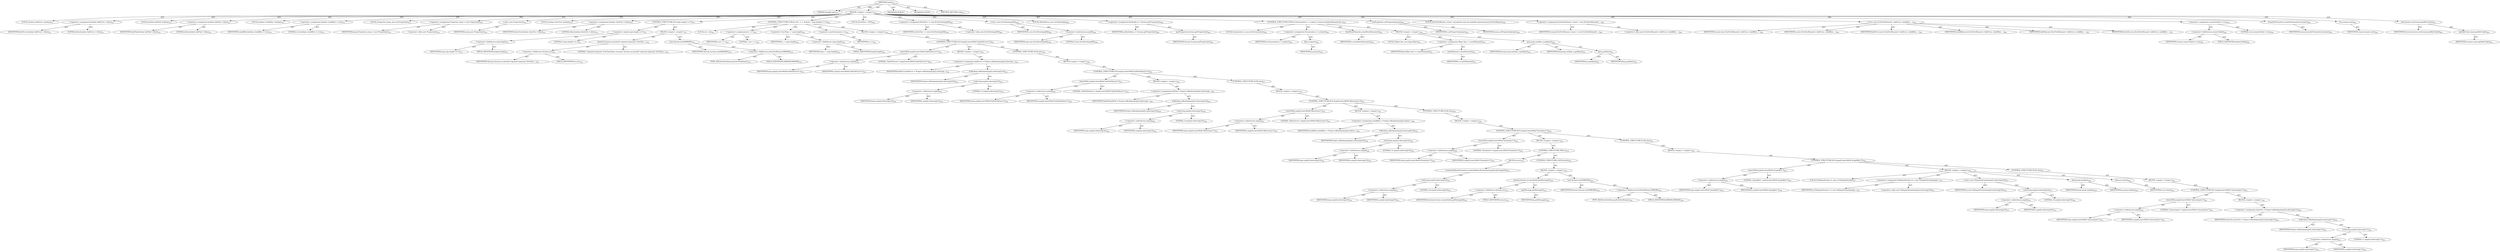 digraph "main" {  
"111669149717" [label = <(METHOD,main)<SUB>510</SUB>> ]
"115964117052" [label = <(PARAM,String[] args)<SUB>510</SUB>> ]
"25769803837" [label = <(BLOCK,&lt;empty&gt;,&lt;empty&gt;)<SUB>510</SUB>> ]
"94489280531" [label = <(LOCAL,boolean haltError: boolean)<SUB>511</SUB>> ]
"30064771337" [label = <(&lt;operator&gt;.assignment,boolean haltError = false)<SUB>511</SUB>> ]
"68719476945" [label = <(IDENTIFIER,haltError,boolean haltError = false)<SUB>511</SUB>> ]
"90194313261" [label = <(LITERAL,false,boolean haltError = false)<SUB>511</SUB>> ]
"94489280532" [label = <(LOCAL,boolean haltFail: boolean)<SUB>512</SUB>> ]
"30064771338" [label = <(&lt;operator&gt;.assignment,boolean haltFail = false)<SUB>512</SUB>> ]
"68719476946" [label = <(IDENTIFIER,haltFail,boolean haltFail = false)<SUB>512</SUB>> ]
"90194313262" [label = <(LITERAL,false,boolean haltFail = false)<SUB>512</SUB>> ]
"94489280533" [label = <(LOCAL,boolean stackfilter: boolean)<SUB>513</SUB>> ]
"30064771339" [label = <(&lt;operator&gt;.assignment,boolean stackfilter = true)<SUB>513</SUB>> ]
"68719476947" [label = <(IDENTIFIER,stackfilter,boolean stackfilter = true)<SUB>513</SUB>> ]
"90194313263" [label = <(LITERAL,true,boolean stackfilter = true)<SUB>513</SUB>> ]
"94489280534" [label = <(LOCAL,Properties props: java.util.Properties)<SUB>514</SUB>> ]
"30064771340" [label = <(&lt;operator&gt;.assignment,Properties props = new Properties())<SUB>514</SUB>> ]
"68719476948" [label = <(IDENTIFIER,props,Properties props = new Properties())<SUB>514</SUB>> ]
"30064771341" [label = <(&lt;operator&gt;.alloc,new Properties())<SUB>514</SUB>> ]
"30064771342" [label = <(&lt;init&gt;,new Properties())<SUB>514</SUB>> ]
"68719476949" [label = <(IDENTIFIER,props,new Properties())<SUB>514</SUB>> ]
"94489280535" [label = <(LOCAL,boolean showOut: boolean)<SUB>515</SUB>> ]
"30064771343" [label = <(&lt;operator&gt;.assignment,boolean showOut = false)<SUB>515</SUB>> ]
"68719476950" [label = <(IDENTIFIER,showOut,boolean showOut = false)<SUB>515</SUB>> ]
"90194313264" [label = <(LITERAL,false,boolean showOut = false)<SUB>515</SUB>> ]
"47244640290" [label = <(CONTROL_STRUCTURE,IF,if (args.length == 0))<SUB>517</SUB>> ]
"30064771344" [label = <(&lt;operator&gt;.equals,args.length == 0)<SUB>517</SUB>> ]
"30064771345" [label = <(&lt;operator&gt;.fieldAccess,args.length)<SUB>517</SUB>> ]
"68719476951" [label = <(IDENTIFIER,args,args.length == 0)<SUB>517</SUB>> ]
"55834574937" [label = <(FIELD_IDENTIFIER,length,length)<SUB>517</SUB>> ]
"90194313265" [label = <(LITERAL,0,args.length == 0)<SUB>517</SUB>> ]
"25769803838" [label = <(BLOCK,&lt;empty&gt;,&lt;empty&gt;)<SUB>517</SUB>> ]
"30064771346" [label = <(println,System.err.println(&quot;required argument TestClass...)<SUB>518</SUB>> ]
"30064771347" [label = <(&lt;operator&gt;.fieldAccess,System.err)<SUB>518</SUB>> ]
"68719476952" [label = <(IDENTIFIER,System,System.err.println(&quot;required argument TestClass...)<SUB>518</SUB>> ]
"55834574938" [label = <(FIELD_IDENTIFIER,err,err)<SUB>518</SUB>> ]
"90194313266" [label = <(LITERAL,&quot;required argument TestClassName missing&quot;,System.err.println(&quot;required argument TestClass...)<SUB>518</SUB>> ]
"30064771348" [label = <(exit,System.exit(ERRORS))<SUB>519</SUB>> ]
"68719476953" [label = <(IDENTIFIER,System,System.exit(ERRORS))<SUB>519</SUB>> ]
"30064771349" [label = <(&lt;operator&gt;.fieldAccess,JUnitTestRunner.ERRORS)<SUB>519</SUB>> ]
"180388626444" [label = <(TYPE_REF,JUnitTestRunner,JUnitTestRunner)<SUB>519</SUB>> ]
"55834574939" [label = <(FIELD_IDENTIFIER,ERRORS,ERRORS)<SUB>519</SUB>> ]
"47244640291" [label = <(CONTROL_STRUCTURE,FOR,for (int i = 1; Some(i &lt; args.length); i++))<SUB>522</SUB>> ]
"94489280536" [label = <(LOCAL,int i: int)<SUB>522</SUB>> ]
"30064771350" [label = <(&lt;operator&gt;.assignment,int i = 1)<SUB>522</SUB>> ]
"68719476954" [label = <(IDENTIFIER,i,int i = 1)<SUB>522</SUB>> ]
"90194313267" [label = <(LITERAL,1,int i = 1)<SUB>522</SUB>> ]
"30064771351" [label = <(&lt;operator&gt;.lessThan,i &lt; args.length)<SUB>522</SUB>> ]
"68719476955" [label = <(IDENTIFIER,i,i &lt; args.length)<SUB>522</SUB>> ]
"30064771352" [label = <(&lt;operator&gt;.fieldAccess,args.length)<SUB>522</SUB>> ]
"68719476956" [label = <(IDENTIFIER,args,i &lt; args.length)<SUB>522</SUB>> ]
"55834574940" [label = <(FIELD_IDENTIFIER,length,length)<SUB>522</SUB>> ]
"30064771353" [label = <(&lt;operator&gt;.postIncrement,i++)<SUB>522</SUB>> ]
"68719476957" [label = <(IDENTIFIER,i,i++)<SUB>522</SUB>> ]
"25769803839" [label = <(BLOCK,&lt;empty&gt;,&lt;empty&gt;)<SUB>522</SUB>> ]
"47244640292" [label = <(CONTROL_STRUCTURE,IF,if (args[i].startsWith(&quot;haltOnError=&quot;)))<SUB>523</SUB>> ]
"30064771354" [label = <(startsWith,args[i].startsWith(&quot;haltOnError=&quot;))<SUB>523</SUB>> ]
"30064771355" [label = <(&lt;operator&gt;.indexAccess,args[i])<SUB>523</SUB>> ]
"68719476958" [label = <(IDENTIFIER,args,args[i].startsWith(&quot;haltOnError=&quot;))<SUB>523</SUB>> ]
"68719476959" [label = <(IDENTIFIER,i,args[i].startsWith(&quot;haltOnError=&quot;))<SUB>523</SUB>> ]
"90194313268" [label = <(LITERAL,&quot;haltOnError=&quot;,args[i].startsWith(&quot;haltOnError=&quot;))<SUB>523</SUB>> ]
"25769803840" [label = <(BLOCK,&lt;empty&gt;,&lt;empty&gt;)<SUB>523</SUB>> ]
"30064771356" [label = <(&lt;operator&gt;.assignment,haltError = Project.toBoolean(args[i].substring...)<SUB>524</SUB>> ]
"68719476960" [label = <(IDENTIFIER,haltError,haltError = Project.toBoolean(args[i].substring...)<SUB>524</SUB>> ]
"30064771357" [label = <(toBoolean,toBoolean(args[i].substring(12)))<SUB>524</SUB>> ]
"68719476961" [label = <(IDENTIFIER,Project,toBoolean(args[i].substring(12)))<SUB>524</SUB>> ]
"30064771358" [label = <(substring,args[i].substring(12))<SUB>524</SUB>> ]
"30064771359" [label = <(&lt;operator&gt;.indexAccess,args[i])<SUB>524</SUB>> ]
"68719476962" [label = <(IDENTIFIER,args,args[i].substring(12))<SUB>524</SUB>> ]
"68719476963" [label = <(IDENTIFIER,i,args[i].substring(12))<SUB>524</SUB>> ]
"90194313269" [label = <(LITERAL,12,args[i].substring(12))<SUB>524</SUB>> ]
"47244640293" [label = <(CONTROL_STRUCTURE,ELSE,else)<SUB>525</SUB>> ]
"25769803841" [label = <(BLOCK,&lt;empty&gt;,&lt;empty&gt;)<SUB>525</SUB>> ]
"47244640294" [label = <(CONTROL_STRUCTURE,IF,if (args[i].startsWith(&quot;haltOnFailure=&quot;)))<SUB>525</SUB>> ]
"30064771360" [label = <(startsWith,args[i].startsWith(&quot;haltOnFailure=&quot;))<SUB>525</SUB>> ]
"30064771361" [label = <(&lt;operator&gt;.indexAccess,args[i])<SUB>525</SUB>> ]
"68719476964" [label = <(IDENTIFIER,args,args[i].startsWith(&quot;haltOnFailure=&quot;))<SUB>525</SUB>> ]
"68719476965" [label = <(IDENTIFIER,i,args[i].startsWith(&quot;haltOnFailure=&quot;))<SUB>525</SUB>> ]
"90194313270" [label = <(LITERAL,&quot;haltOnFailure=&quot;,args[i].startsWith(&quot;haltOnFailure=&quot;))<SUB>525</SUB>> ]
"25769803842" [label = <(BLOCK,&lt;empty&gt;,&lt;empty&gt;)<SUB>525</SUB>> ]
"30064771362" [label = <(&lt;operator&gt;.assignment,haltFail = Project.toBoolean(args[i].substring(...)<SUB>526</SUB>> ]
"68719476966" [label = <(IDENTIFIER,haltFail,haltFail = Project.toBoolean(args[i].substring(...)<SUB>526</SUB>> ]
"30064771363" [label = <(toBoolean,toBoolean(args[i].substring(14)))<SUB>526</SUB>> ]
"68719476967" [label = <(IDENTIFIER,Project,toBoolean(args[i].substring(14)))<SUB>526</SUB>> ]
"30064771364" [label = <(substring,args[i].substring(14))<SUB>526</SUB>> ]
"30064771365" [label = <(&lt;operator&gt;.indexAccess,args[i])<SUB>526</SUB>> ]
"68719476968" [label = <(IDENTIFIER,args,args[i].substring(14))<SUB>526</SUB>> ]
"68719476969" [label = <(IDENTIFIER,i,args[i].substring(14))<SUB>526</SUB>> ]
"90194313271" [label = <(LITERAL,14,args[i].substring(14))<SUB>526</SUB>> ]
"47244640295" [label = <(CONTROL_STRUCTURE,ELSE,else)<SUB>527</SUB>> ]
"25769803843" [label = <(BLOCK,&lt;empty&gt;,&lt;empty&gt;)<SUB>527</SUB>> ]
"47244640296" [label = <(CONTROL_STRUCTURE,IF,if (args[i].startsWith(&quot;filtertrace=&quot;)))<SUB>527</SUB>> ]
"30064771366" [label = <(startsWith,args[i].startsWith(&quot;filtertrace=&quot;))<SUB>527</SUB>> ]
"30064771367" [label = <(&lt;operator&gt;.indexAccess,args[i])<SUB>527</SUB>> ]
"68719476970" [label = <(IDENTIFIER,args,args[i].startsWith(&quot;filtertrace=&quot;))<SUB>527</SUB>> ]
"68719476971" [label = <(IDENTIFIER,i,args[i].startsWith(&quot;filtertrace=&quot;))<SUB>527</SUB>> ]
"90194313272" [label = <(LITERAL,&quot;filtertrace=&quot;,args[i].startsWith(&quot;filtertrace=&quot;))<SUB>527</SUB>> ]
"25769803844" [label = <(BLOCK,&lt;empty&gt;,&lt;empty&gt;)<SUB>527</SUB>> ]
"30064771368" [label = <(&lt;operator&gt;.assignment,stackfilter = Project.toBoolean(args[i].substri...)<SUB>528</SUB>> ]
"68719476972" [label = <(IDENTIFIER,stackfilter,stackfilter = Project.toBoolean(args[i].substri...)<SUB>528</SUB>> ]
"30064771369" [label = <(toBoolean,toBoolean(args[i].substring(12)))<SUB>528</SUB>> ]
"68719476973" [label = <(IDENTIFIER,Project,toBoolean(args[i].substring(12)))<SUB>528</SUB>> ]
"30064771370" [label = <(substring,args[i].substring(12))<SUB>528</SUB>> ]
"30064771371" [label = <(&lt;operator&gt;.indexAccess,args[i])<SUB>528</SUB>> ]
"68719476974" [label = <(IDENTIFIER,args,args[i].substring(12))<SUB>528</SUB>> ]
"68719476975" [label = <(IDENTIFIER,i,args[i].substring(12))<SUB>528</SUB>> ]
"90194313273" [label = <(LITERAL,12,args[i].substring(12))<SUB>528</SUB>> ]
"47244640297" [label = <(CONTROL_STRUCTURE,ELSE,else)<SUB>529</SUB>> ]
"25769803845" [label = <(BLOCK,&lt;empty&gt;,&lt;empty&gt;)<SUB>529</SUB>> ]
"47244640298" [label = <(CONTROL_STRUCTURE,IF,if (args[i].startsWith(&quot;formatter=&quot;)))<SUB>529</SUB>> ]
"30064771372" [label = <(startsWith,args[i].startsWith(&quot;formatter=&quot;))<SUB>529</SUB>> ]
"30064771373" [label = <(&lt;operator&gt;.indexAccess,args[i])<SUB>529</SUB>> ]
"68719476976" [label = <(IDENTIFIER,args,args[i].startsWith(&quot;formatter=&quot;))<SUB>529</SUB>> ]
"68719476977" [label = <(IDENTIFIER,i,args[i].startsWith(&quot;formatter=&quot;))<SUB>529</SUB>> ]
"90194313274" [label = <(LITERAL,&quot;formatter=&quot;,args[i].startsWith(&quot;formatter=&quot;))<SUB>529</SUB>> ]
"25769803846" [label = <(BLOCK,&lt;empty&gt;,&lt;empty&gt;)<SUB>529</SUB>> ]
"47244640299" [label = <(CONTROL_STRUCTURE,TRY,try)<SUB>530</SUB>> ]
"25769803847" [label = <(BLOCK,try,try)<SUB>530</SUB>> ]
"30064771374" [label = <(createAndStoreFormatter,createAndStoreFormatter(args[i].substring(10)))<SUB>531</SUB>> ]
"30064771375" [label = <(substring,args[i].substring(10))<SUB>531</SUB>> ]
"30064771376" [label = <(&lt;operator&gt;.indexAccess,args[i])<SUB>531</SUB>> ]
"68719476978" [label = <(IDENTIFIER,args,args[i].substring(10))<SUB>531</SUB>> ]
"68719476979" [label = <(IDENTIFIER,i,args[i].substring(10))<SUB>531</SUB>> ]
"90194313275" [label = <(LITERAL,10,args[i].substring(10))<SUB>531</SUB>> ]
"47244640300" [label = <(CONTROL_STRUCTURE,CATCH,catch)<SUB>532</SUB>> ]
"25769803848" [label = <(BLOCK,&lt;empty&gt;,&lt;empty&gt;)<SUB>532</SUB>> ]
"30064771377" [label = <(println,System.err.println(be.getMessage()))<SUB>533</SUB>> ]
"30064771378" [label = <(&lt;operator&gt;.fieldAccess,System.err)<SUB>533</SUB>> ]
"68719476980" [label = <(IDENTIFIER,System,System.err.println(be.getMessage()))<SUB>533</SUB>> ]
"55834574941" [label = <(FIELD_IDENTIFIER,err,err)<SUB>533</SUB>> ]
"30064771379" [label = <(getMessage,getMessage())<SUB>533</SUB>> ]
"68719476981" [label = <(IDENTIFIER,be,getMessage())<SUB>533</SUB>> ]
"30064771380" [label = <(exit,System.exit(ERRORS))<SUB>534</SUB>> ]
"68719476982" [label = <(IDENTIFIER,System,System.exit(ERRORS))<SUB>534</SUB>> ]
"30064771381" [label = <(&lt;operator&gt;.fieldAccess,JUnitTestRunner.ERRORS)<SUB>534</SUB>> ]
"180388626445" [label = <(TYPE_REF,JUnitTestRunner,JUnitTestRunner)<SUB>534</SUB>> ]
"55834574942" [label = <(FIELD_IDENTIFIER,ERRORS,ERRORS)<SUB>534</SUB>> ]
"47244640301" [label = <(CONTROL_STRUCTURE,ELSE,else)<SUB>536</SUB>> ]
"25769803849" [label = <(BLOCK,&lt;empty&gt;,&lt;empty&gt;)<SUB>536</SUB>> ]
"47244640302" [label = <(CONTROL_STRUCTURE,IF,if (args[i].startsWith(&quot;propsfile=&quot;)))<SUB>536</SUB>> ]
"30064771382" [label = <(startsWith,args[i].startsWith(&quot;propsfile=&quot;))<SUB>536</SUB>> ]
"30064771383" [label = <(&lt;operator&gt;.indexAccess,args[i])<SUB>536</SUB>> ]
"68719476983" [label = <(IDENTIFIER,args,args[i].startsWith(&quot;propsfile=&quot;))<SUB>536</SUB>> ]
"68719476984" [label = <(IDENTIFIER,i,args[i].startsWith(&quot;propsfile=&quot;))<SUB>536</SUB>> ]
"90194313276" [label = <(LITERAL,&quot;propsfile=&quot;,args[i].startsWith(&quot;propsfile=&quot;))<SUB>536</SUB>> ]
"25769803850" [label = <(BLOCK,&lt;empty&gt;,&lt;empty&gt;)<SUB>536</SUB>> ]
"94489280537" [label = <(LOCAL,FileInputStream in: java.io.FileInputStream)<SUB>537</SUB>> ]
"30064771384" [label = <(&lt;operator&gt;.assignment,FileInputStream in = new FileInputStream(args[i...)<SUB>537</SUB>> ]
"68719476985" [label = <(IDENTIFIER,in,FileInputStream in = new FileInputStream(args[i...)<SUB>537</SUB>> ]
"30064771385" [label = <(&lt;operator&gt;.alloc,new FileInputStream(args[i].substring(10)))<SUB>537</SUB>> ]
"30064771386" [label = <(&lt;init&gt;,new FileInputStream(args[i].substring(10)))<SUB>537</SUB>> ]
"68719476986" [label = <(IDENTIFIER,in,new FileInputStream(args[i].substring(10)))<SUB>537</SUB>> ]
"30064771387" [label = <(substring,args[i].substring(10))<SUB>537</SUB>> ]
"30064771388" [label = <(&lt;operator&gt;.indexAccess,args[i])<SUB>537</SUB>> ]
"68719476987" [label = <(IDENTIFIER,args,args[i].substring(10))<SUB>537</SUB>> ]
"68719476988" [label = <(IDENTIFIER,i,args[i].substring(10))<SUB>537</SUB>> ]
"90194313277" [label = <(LITERAL,10,args[i].substring(10))<SUB>538</SUB>> ]
"30064771389" [label = <(load,props.load(in))<SUB>539</SUB>> ]
"68719476989" [label = <(IDENTIFIER,props,props.load(in))<SUB>539</SUB>> ]
"68719476990" [label = <(IDENTIFIER,in,props.load(in))<SUB>539</SUB>> ]
"30064771390" [label = <(close,in.close())<SUB>540</SUB>> ]
"68719476991" [label = <(IDENTIFIER,in,in.close())<SUB>540</SUB>> ]
"47244640303" [label = <(CONTROL_STRUCTURE,ELSE,else)<SUB>541</SUB>> ]
"25769803851" [label = <(BLOCK,&lt;empty&gt;,&lt;empty&gt;)<SUB>541</SUB>> ]
"47244640304" [label = <(CONTROL_STRUCTURE,IF,if (args[i].startsWith(&quot;showoutput=&quot;)))<SUB>541</SUB>> ]
"30064771391" [label = <(startsWith,args[i].startsWith(&quot;showoutput=&quot;))<SUB>541</SUB>> ]
"30064771392" [label = <(&lt;operator&gt;.indexAccess,args[i])<SUB>541</SUB>> ]
"68719476992" [label = <(IDENTIFIER,args,args[i].startsWith(&quot;showoutput=&quot;))<SUB>541</SUB>> ]
"68719476993" [label = <(IDENTIFIER,i,args[i].startsWith(&quot;showoutput=&quot;))<SUB>541</SUB>> ]
"90194313278" [label = <(LITERAL,&quot;showoutput=&quot;,args[i].startsWith(&quot;showoutput=&quot;))<SUB>541</SUB>> ]
"25769803852" [label = <(BLOCK,&lt;empty&gt;,&lt;empty&gt;)<SUB>541</SUB>> ]
"30064771393" [label = <(&lt;operator&gt;.assignment,showOut = Project.toBoolean(args[i].substring(11)))<SUB>542</SUB>> ]
"68719476994" [label = <(IDENTIFIER,showOut,showOut = Project.toBoolean(args[i].substring(11)))<SUB>542</SUB>> ]
"30064771394" [label = <(toBoolean,toBoolean(args[i].substring(11)))<SUB>542</SUB>> ]
"68719476995" [label = <(IDENTIFIER,Project,toBoolean(args[i].substring(11)))<SUB>542</SUB>> ]
"30064771395" [label = <(substring,args[i].substring(11))<SUB>542</SUB>> ]
"30064771396" [label = <(&lt;operator&gt;.indexAccess,args[i])<SUB>542</SUB>> ]
"68719476996" [label = <(IDENTIFIER,args,args[i].substring(11))<SUB>542</SUB>> ]
"68719476997" [label = <(IDENTIFIER,i,args[i].substring(11))<SUB>542</SUB>> ]
"90194313279" [label = <(LITERAL,11,args[i].substring(11))<SUB>542</SUB>> ]
"94489280538" [label = <(LOCAL,JUnitTest t: ANY)<SUB>546</SUB>> ]
"30064771397" [label = <(&lt;operator&gt;.assignment,JUnitTest t = new JUnitTest(args[0]))<SUB>546</SUB>> ]
"68719476998" [label = <(IDENTIFIER,t,JUnitTest t = new JUnitTest(args[0]))<SUB>546</SUB>> ]
"30064771398" [label = <(&lt;operator&gt;.alloc,new JUnitTest(args[0]))<SUB>546</SUB>> ]
"30064771399" [label = <(&lt;init&gt;,new JUnitTest(args[0]))<SUB>546</SUB>> ]
"68719476999" [label = <(IDENTIFIER,t,new JUnitTest(args[0]))<SUB>546</SUB>> ]
"30064771400" [label = <(&lt;operator&gt;.indexAccess,args[0])<SUB>546</SUB>> ]
"68719477000" [label = <(IDENTIFIER,args,new JUnitTest(args[0]))<SUB>546</SUB>> ]
"90194313280" [label = <(LITERAL,0,new JUnitTest(args[0]))<SUB>546</SUB>> ]
"94489280539" [label = <(LOCAL,Hashtable p: java.util.Hashtable)<SUB>549</SUB>> ]
"30064771401" [label = <(&lt;operator&gt;.assignment,Hashtable p = System.getProperties())<SUB>549</SUB>> ]
"68719477001" [label = <(IDENTIFIER,p,Hashtable p = System.getProperties())<SUB>549</SUB>> ]
"30064771402" [label = <(getProperties,System.getProperties())<SUB>549</SUB>> ]
"68719477002" [label = <(IDENTIFIER,System,System.getProperties())<SUB>549</SUB>> ]
"47244640305" [label = <(CONTROL_STRUCTURE,FOR,for (Enumeration e = p.keys(); Some(e.hasMoreElements()); ))<SUB>550</SUB>> ]
"94489280540" [label = <(LOCAL,Enumeration e: java.util.Enumeration)<SUB>550</SUB>> ]
"30064771403" [label = <(&lt;operator&gt;.assignment,Enumeration e = p.keys())<SUB>550</SUB>> ]
"68719477003" [label = <(IDENTIFIER,e,Enumeration e = p.keys())<SUB>550</SUB>> ]
"30064771404" [label = <(keys,p.keys())<SUB>550</SUB>> ]
"68719477004" [label = <(IDENTIFIER,p,p.keys())<SUB>550</SUB>> ]
"30064771405" [label = <(hasMoreElements,e.hasMoreElements())<SUB>550</SUB>> ]
"68719477005" [label = <(IDENTIFIER,e,e.hasMoreElements())<SUB>550</SUB>> ]
"25769803853" [label = <(BLOCK,&lt;empty&gt;,&lt;empty&gt;)<SUB>550</SUB>> ]
"94489280541" [label = <(LOCAL,Object key: java.lang.Object)<SUB>551</SUB>> ]
"30064771406" [label = <(&lt;operator&gt;.assignment,Object key = e.nextElement())<SUB>551</SUB>> ]
"68719477006" [label = <(IDENTIFIER,key,Object key = e.nextElement())<SUB>551</SUB>> ]
"30064771407" [label = <(nextElement,e.nextElement())<SUB>551</SUB>> ]
"68719477007" [label = <(IDENTIFIER,e,e.nextElement())<SUB>551</SUB>> ]
"30064771408" [label = <(put,props.put(key, p.get(key)))<SUB>552</SUB>> ]
"68719477008" [label = <(IDENTIFIER,props,props.put(key, p.get(key)))<SUB>552</SUB>> ]
"68719477009" [label = <(IDENTIFIER,key,props.put(key, p.get(key)))<SUB>552</SUB>> ]
"30064771409" [label = <(get,p.get(key))<SUB>552</SUB>> ]
"68719477010" [label = <(IDENTIFIER,p,p.get(key))<SUB>552</SUB>> ]
"68719477011" [label = <(IDENTIFIER,key,p.get(key))<SUB>552</SUB>> ]
"30064771410" [label = <(setProperties,setProperties(props))<SUB>554</SUB>> ]
"68719477012" [label = <(IDENTIFIER,t,setProperties(props))<SUB>554</SUB>> ]
"68719477013" [label = <(IDENTIFIER,props,setProperties(props))<SUB>554</SUB>> ]
"94489280542" [label = <(LOCAL,JUnitTestRunner runner: org.apache.tools.ant.taskdefs.optional.junit.JUnitTestRunner)<SUB>556</SUB>> ]
"30064771411" [label = <(&lt;operator&gt;.assignment,JUnitTestRunner runner = new JUnitTestRunner(t,...)<SUB>556</SUB>> ]
"68719477014" [label = <(IDENTIFIER,runner,JUnitTestRunner runner = new JUnitTestRunner(t,...)<SUB>556</SUB>> ]
"30064771412" [label = <(&lt;operator&gt;.alloc,new JUnitTestRunner(t, haltError, stackfilter, ...)<SUB>556</SUB>> ]
"30064771413" [label = <(&lt;init&gt;,new JUnitTestRunner(t, haltError, stackfilter, ...)<SUB>556</SUB>> ]
"68719477015" [label = <(IDENTIFIER,runner,new JUnitTestRunner(t, haltError, stackfilter, ...)<SUB>556</SUB>> ]
"68719477016" [label = <(IDENTIFIER,t,new JUnitTestRunner(t, haltError, stackfilter, ...)<SUB>556</SUB>> ]
"68719477017" [label = <(IDENTIFIER,haltError,new JUnitTestRunner(t, haltError, stackfilter, ...)<SUB>556</SUB>> ]
"68719477018" [label = <(IDENTIFIER,stackfilter,new JUnitTestRunner(t, haltError, stackfilter, ...)<SUB>556</SUB>> ]
"68719477019" [label = <(IDENTIFIER,haltFail,new JUnitTestRunner(t, haltError, stackfilter, ...)<SUB>557</SUB>> ]
"68719477020" [label = <(IDENTIFIER,showOut,new JUnitTestRunner(t, haltError, stackfilter, ...)<SUB>557</SUB>> ]
"30064771414" [label = <(&lt;operator&gt;.assignment,runner.forked = true)<SUB>558</SUB>> ]
"30064771415" [label = <(&lt;operator&gt;.fieldAccess,runner.forked)<SUB>558</SUB>> ]
"68719477021" [label = <(IDENTIFIER,runner,runner.forked = true)<SUB>558</SUB>> ]
"55834574943" [label = <(FIELD_IDENTIFIER,forked,forked)<SUB>558</SUB>> ]
"90194313281" [label = <(LITERAL,true,runner.forked = true)<SUB>558</SUB>> ]
"30064771416" [label = <(transferFormatters,transferFormatters(runner))<SUB>559</SUB>> ]
"68719477022" [label = <(IDENTIFIER,runner,transferFormatters(runner))<SUB>559</SUB>> ]
"30064771417" [label = <(run,runner.run())<SUB>560</SUB>> ]
"68719477023" [label = <(IDENTIFIER,runner,runner.run())<SUB>560</SUB>> ]
"30064771418" [label = <(exit,System.exit(runner.getRetCode()))<SUB>561</SUB>> ]
"68719477024" [label = <(IDENTIFIER,System,System.exit(runner.getRetCode()))<SUB>561</SUB>> ]
"30064771419" [label = <(getRetCode,runner.getRetCode())<SUB>561</SUB>> ]
"68719477025" [label = <(IDENTIFIER,runner,runner.getRetCode())<SUB>561</SUB>> ]
"133143986241" [label = <(MODIFIER,PUBLIC)> ]
"133143986242" [label = <(MODIFIER,STATIC)> ]
"128849018901" [label = <(METHOD_RETURN,void)<SUB>510</SUB>> ]
  "111669149717" -> "115964117052"  [ label = "AST: "] 
  "111669149717" -> "25769803837"  [ label = "AST: "] 
  "111669149717" -> "133143986241"  [ label = "AST: "] 
  "111669149717" -> "133143986242"  [ label = "AST: "] 
  "111669149717" -> "128849018901"  [ label = "AST: "] 
  "25769803837" -> "94489280531"  [ label = "AST: "] 
  "25769803837" -> "30064771337"  [ label = "AST: "] 
  "25769803837" -> "94489280532"  [ label = "AST: "] 
  "25769803837" -> "30064771338"  [ label = "AST: "] 
  "25769803837" -> "94489280533"  [ label = "AST: "] 
  "25769803837" -> "30064771339"  [ label = "AST: "] 
  "25769803837" -> "94489280534"  [ label = "AST: "] 
  "25769803837" -> "30064771340"  [ label = "AST: "] 
  "25769803837" -> "30064771342"  [ label = "AST: "] 
  "25769803837" -> "94489280535"  [ label = "AST: "] 
  "25769803837" -> "30064771343"  [ label = "AST: "] 
  "25769803837" -> "47244640290"  [ label = "AST: "] 
  "25769803837" -> "47244640291"  [ label = "AST: "] 
  "25769803837" -> "94489280538"  [ label = "AST: "] 
  "25769803837" -> "30064771397"  [ label = "AST: "] 
  "25769803837" -> "30064771399"  [ label = "AST: "] 
  "25769803837" -> "94489280539"  [ label = "AST: "] 
  "25769803837" -> "30064771401"  [ label = "AST: "] 
  "25769803837" -> "47244640305"  [ label = "AST: "] 
  "25769803837" -> "30064771410"  [ label = "AST: "] 
  "25769803837" -> "94489280542"  [ label = "AST: "] 
  "25769803837" -> "30064771411"  [ label = "AST: "] 
  "25769803837" -> "30064771413"  [ label = "AST: "] 
  "25769803837" -> "30064771414"  [ label = "AST: "] 
  "25769803837" -> "30064771416"  [ label = "AST: "] 
  "25769803837" -> "30064771417"  [ label = "AST: "] 
  "25769803837" -> "30064771418"  [ label = "AST: "] 
  "30064771337" -> "68719476945"  [ label = "AST: "] 
  "30064771337" -> "90194313261"  [ label = "AST: "] 
  "30064771338" -> "68719476946"  [ label = "AST: "] 
  "30064771338" -> "90194313262"  [ label = "AST: "] 
  "30064771339" -> "68719476947"  [ label = "AST: "] 
  "30064771339" -> "90194313263"  [ label = "AST: "] 
  "30064771340" -> "68719476948"  [ label = "AST: "] 
  "30064771340" -> "30064771341"  [ label = "AST: "] 
  "30064771342" -> "68719476949"  [ label = "AST: "] 
  "30064771343" -> "68719476950"  [ label = "AST: "] 
  "30064771343" -> "90194313264"  [ label = "AST: "] 
  "47244640290" -> "30064771344"  [ label = "AST: "] 
  "47244640290" -> "25769803838"  [ label = "AST: "] 
  "30064771344" -> "30064771345"  [ label = "AST: "] 
  "30064771344" -> "90194313265"  [ label = "AST: "] 
  "30064771345" -> "68719476951"  [ label = "AST: "] 
  "30064771345" -> "55834574937"  [ label = "AST: "] 
  "25769803838" -> "30064771346"  [ label = "AST: "] 
  "25769803838" -> "30064771348"  [ label = "AST: "] 
  "30064771346" -> "30064771347"  [ label = "AST: "] 
  "30064771346" -> "90194313266"  [ label = "AST: "] 
  "30064771347" -> "68719476952"  [ label = "AST: "] 
  "30064771347" -> "55834574938"  [ label = "AST: "] 
  "30064771348" -> "68719476953"  [ label = "AST: "] 
  "30064771348" -> "30064771349"  [ label = "AST: "] 
  "30064771349" -> "180388626444"  [ label = "AST: "] 
  "30064771349" -> "55834574939"  [ label = "AST: "] 
  "47244640291" -> "94489280536"  [ label = "AST: "] 
  "47244640291" -> "30064771350"  [ label = "AST: "] 
  "47244640291" -> "30064771351"  [ label = "AST: "] 
  "47244640291" -> "30064771353"  [ label = "AST: "] 
  "47244640291" -> "25769803839"  [ label = "AST: "] 
  "30064771350" -> "68719476954"  [ label = "AST: "] 
  "30064771350" -> "90194313267"  [ label = "AST: "] 
  "30064771351" -> "68719476955"  [ label = "AST: "] 
  "30064771351" -> "30064771352"  [ label = "AST: "] 
  "30064771352" -> "68719476956"  [ label = "AST: "] 
  "30064771352" -> "55834574940"  [ label = "AST: "] 
  "30064771353" -> "68719476957"  [ label = "AST: "] 
  "25769803839" -> "47244640292"  [ label = "AST: "] 
  "47244640292" -> "30064771354"  [ label = "AST: "] 
  "47244640292" -> "25769803840"  [ label = "AST: "] 
  "47244640292" -> "47244640293"  [ label = "AST: "] 
  "30064771354" -> "30064771355"  [ label = "AST: "] 
  "30064771354" -> "90194313268"  [ label = "AST: "] 
  "30064771355" -> "68719476958"  [ label = "AST: "] 
  "30064771355" -> "68719476959"  [ label = "AST: "] 
  "25769803840" -> "30064771356"  [ label = "AST: "] 
  "30064771356" -> "68719476960"  [ label = "AST: "] 
  "30064771356" -> "30064771357"  [ label = "AST: "] 
  "30064771357" -> "68719476961"  [ label = "AST: "] 
  "30064771357" -> "30064771358"  [ label = "AST: "] 
  "30064771358" -> "30064771359"  [ label = "AST: "] 
  "30064771358" -> "90194313269"  [ label = "AST: "] 
  "30064771359" -> "68719476962"  [ label = "AST: "] 
  "30064771359" -> "68719476963"  [ label = "AST: "] 
  "47244640293" -> "25769803841"  [ label = "AST: "] 
  "25769803841" -> "47244640294"  [ label = "AST: "] 
  "47244640294" -> "30064771360"  [ label = "AST: "] 
  "47244640294" -> "25769803842"  [ label = "AST: "] 
  "47244640294" -> "47244640295"  [ label = "AST: "] 
  "30064771360" -> "30064771361"  [ label = "AST: "] 
  "30064771360" -> "90194313270"  [ label = "AST: "] 
  "30064771361" -> "68719476964"  [ label = "AST: "] 
  "30064771361" -> "68719476965"  [ label = "AST: "] 
  "25769803842" -> "30064771362"  [ label = "AST: "] 
  "30064771362" -> "68719476966"  [ label = "AST: "] 
  "30064771362" -> "30064771363"  [ label = "AST: "] 
  "30064771363" -> "68719476967"  [ label = "AST: "] 
  "30064771363" -> "30064771364"  [ label = "AST: "] 
  "30064771364" -> "30064771365"  [ label = "AST: "] 
  "30064771364" -> "90194313271"  [ label = "AST: "] 
  "30064771365" -> "68719476968"  [ label = "AST: "] 
  "30064771365" -> "68719476969"  [ label = "AST: "] 
  "47244640295" -> "25769803843"  [ label = "AST: "] 
  "25769803843" -> "47244640296"  [ label = "AST: "] 
  "47244640296" -> "30064771366"  [ label = "AST: "] 
  "47244640296" -> "25769803844"  [ label = "AST: "] 
  "47244640296" -> "47244640297"  [ label = "AST: "] 
  "30064771366" -> "30064771367"  [ label = "AST: "] 
  "30064771366" -> "90194313272"  [ label = "AST: "] 
  "30064771367" -> "68719476970"  [ label = "AST: "] 
  "30064771367" -> "68719476971"  [ label = "AST: "] 
  "25769803844" -> "30064771368"  [ label = "AST: "] 
  "30064771368" -> "68719476972"  [ label = "AST: "] 
  "30064771368" -> "30064771369"  [ label = "AST: "] 
  "30064771369" -> "68719476973"  [ label = "AST: "] 
  "30064771369" -> "30064771370"  [ label = "AST: "] 
  "30064771370" -> "30064771371"  [ label = "AST: "] 
  "30064771370" -> "90194313273"  [ label = "AST: "] 
  "30064771371" -> "68719476974"  [ label = "AST: "] 
  "30064771371" -> "68719476975"  [ label = "AST: "] 
  "47244640297" -> "25769803845"  [ label = "AST: "] 
  "25769803845" -> "47244640298"  [ label = "AST: "] 
  "47244640298" -> "30064771372"  [ label = "AST: "] 
  "47244640298" -> "25769803846"  [ label = "AST: "] 
  "47244640298" -> "47244640301"  [ label = "AST: "] 
  "30064771372" -> "30064771373"  [ label = "AST: "] 
  "30064771372" -> "90194313274"  [ label = "AST: "] 
  "30064771373" -> "68719476976"  [ label = "AST: "] 
  "30064771373" -> "68719476977"  [ label = "AST: "] 
  "25769803846" -> "47244640299"  [ label = "AST: "] 
  "47244640299" -> "25769803847"  [ label = "AST: "] 
  "47244640299" -> "47244640300"  [ label = "AST: "] 
  "25769803847" -> "30064771374"  [ label = "AST: "] 
  "30064771374" -> "30064771375"  [ label = "AST: "] 
  "30064771375" -> "30064771376"  [ label = "AST: "] 
  "30064771375" -> "90194313275"  [ label = "AST: "] 
  "30064771376" -> "68719476978"  [ label = "AST: "] 
  "30064771376" -> "68719476979"  [ label = "AST: "] 
  "47244640300" -> "25769803848"  [ label = "AST: "] 
  "25769803848" -> "30064771377"  [ label = "AST: "] 
  "25769803848" -> "30064771380"  [ label = "AST: "] 
  "30064771377" -> "30064771378"  [ label = "AST: "] 
  "30064771377" -> "30064771379"  [ label = "AST: "] 
  "30064771378" -> "68719476980"  [ label = "AST: "] 
  "30064771378" -> "55834574941"  [ label = "AST: "] 
  "30064771379" -> "68719476981"  [ label = "AST: "] 
  "30064771380" -> "68719476982"  [ label = "AST: "] 
  "30064771380" -> "30064771381"  [ label = "AST: "] 
  "30064771381" -> "180388626445"  [ label = "AST: "] 
  "30064771381" -> "55834574942"  [ label = "AST: "] 
  "47244640301" -> "25769803849"  [ label = "AST: "] 
  "25769803849" -> "47244640302"  [ label = "AST: "] 
  "47244640302" -> "30064771382"  [ label = "AST: "] 
  "47244640302" -> "25769803850"  [ label = "AST: "] 
  "47244640302" -> "47244640303"  [ label = "AST: "] 
  "30064771382" -> "30064771383"  [ label = "AST: "] 
  "30064771382" -> "90194313276"  [ label = "AST: "] 
  "30064771383" -> "68719476983"  [ label = "AST: "] 
  "30064771383" -> "68719476984"  [ label = "AST: "] 
  "25769803850" -> "94489280537"  [ label = "AST: "] 
  "25769803850" -> "30064771384"  [ label = "AST: "] 
  "25769803850" -> "30064771386"  [ label = "AST: "] 
  "25769803850" -> "30064771389"  [ label = "AST: "] 
  "25769803850" -> "30064771390"  [ label = "AST: "] 
  "30064771384" -> "68719476985"  [ label = "AST: "] 
  "30064771384" -> "30064771385"  [ label = "AST: "] 
  "30064771386" -> "68719476986"  [ label = "AST: "] 
  "30064771386" -> "30064771387"  [ label = "AST: "] 
  "30064771387" -> "30064771388"  [ label = "AST: "] 
  "30064771387" -> "90194313277"  [ label = "AST: "] 
  "30064771388" -> "68719476987"  [ label = "AST: "] 
  "30064771388" -> "68719476988"  [ label = "AST: "] 
  "30064771389" -> "68719476989"  [ label = "AST: "] 
  "30064771389" -> "68719476990"  [ label = "AST: "] 
  "30064771390" -> "68719476991"  [ label = "AST: "] 
  "47244640303" -> "25769803851"  [ label = "AST: "] 
  "25769803851" -> "47244640304"  [ label = "AST: "] 
  "47244640304" -> "30064771391"  [ label = "AST: "] 
  "47244640304" -> "25769803852"  [ label = "AST: "] 
  "30064771391" -> "30064771392"  [ label = "AST: "] 
  "30064771391" -> "90194313278"  [ label = "AST: "] 
  "30064771392" -> "68719476992"  [ label = "AST: "] 
  "30064771392" -> "68719476993"  [ label = "AST: "] 
  "25769803852" -> "30064771393"  [ label = "AST: "] 
  "30064771393" -> "68719476994"  [ label = "AST: "] 
  "30064771393" -> "30064771394"  [ label = "AST: "] 
  "30064771394" -> "68719476995"  [ label = "AST: "] 
  "30064771394" -> "30064771395"  [ label = "AST: "] 
  "30064771395" -> "30064771396"  [ label = "AST: "] 
  "30064771395" -> "90194313279"  [ label = "AST: "] 
  "30064771396" -> "68719476996"  [ label = "AST: "] 
  "30064771396" -> "68719476997"  [ label = "AST: "] 
  "30064771397" -> "68719476998"  [ label = "AST: "] 
  "30064771397" -> "30064771398"  [ label = "AST: "] 
  "30064771399" -> "68719476999"  [ label = "AST: "] 
  "30064771399" -> "30064771400"  [ label = "AST: "] 
  "30064771400" -> "68719477000"  [ label = "AST: "] 
  "30064771400" -> "90194313280"  [ label = "AST: "] 
  "30064771401" -> "68719477001"  [ label = "AST: "] 
  "30064771401" -> "30064771402"  [ label = "AST: "] 
  "30064771402" -> "68719477002"  [ label = "AST: "] 
  "47244640305" -> "94489280540"  [ label = "AST: "] 
  "47244640305" -> "30064771403"  [ label = "AST: "] 
  "47244640305" -> "30064771405"  [ label = "AST: "] 
  "47244640305" -> "25769803853"  [ label = "AST: "] 
  "30064771403" -> "68719477003"  [ label = "AST: "] 
  "30064771403" -> "30064771404"  [ label = "AST: "] 
  "30064771404" -> "68719477004"  [ label = "AST: "] 
  "30064771405" -> "68719477005"  [ label = "AST: "] 
  "25769803853" -> "94489280541"  [ label = "AST: "] 
  "25769803853" -> "30064771406"  [ label = "AST: "] 
  "25769803853" -> "30064771408"  [ label = "AST: "] 
  "30064771406" -> "68719477006"  [ label = "AST: "] 
  "30064771406" -> "30064771407"  [ label = "AST: "] 
  "30064771407" -> "68719477007"  [ label = "AST: "] 
  "30064771408" -> "68719477008"  [ label = "AST: "] 
  "30064771408" -> "68719477009"  [ label = "AST: "] 
  "30064771408" -> "30064771409"  [ label = "AST: "] 
  "30064771409" -> "68719477010"  [ label = "AST: "] 
  "30064771409" -> "68719477011"  [ label = "AST: "] 
  "30064771410" -> "68719477012"  [ label = "AST: "] 
  "30064771410" -> "68719477013"  [ label = "AST: "] 
  "30064771411" -> "68719477014"  [ label = "AST: "] 
  "30064771411" -> "30064771412"  [ label = "AST: "] 
  "30064771413" -> "68719477015"  [ label = "AST: "] 
  "30064771413" -> "68719477016"  [ label = "AST: "] 
  "30064771413" -> "68719477017"  [ label = "AST: "] 
  "30064771413" -> "68719477018"  [ label = "AST: "] 
  "30064771413" -> "68719477019"  [ label = "AST: "] 
  "30064771413" -> "68719477020"  [ label = "AST: "] 
  "30064771414" -> "30064771415"  [ label = "AST: "] 
  "30064771414" -> "90194313281"  [ label = "AST: "] 
  "30064771415" -> "68719477021"  [ label = "AST: "] 
  "30064771415" -> "55834574943"  [ label = "AST: "] 
  "30064771416" -> "68719477022"  [ label = "AST: "] 
  "30064771417" -> "68719477023"  [ label = "AST: "] 
  "30064771418" -> "68719477024"  [ label = "AST: "] 
  "30064771418" -> "30064771419"  [ label = "AST: "] 
  "30064771419" -> "68719477025"  [ label = "AST: "] 
  "111669149717" -> "115964117052"  [ label = "DDG: "] 
}
